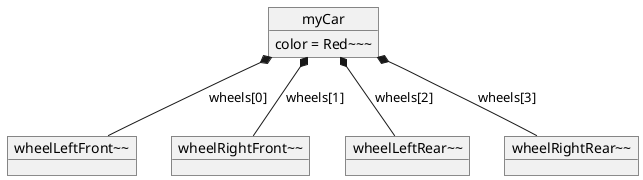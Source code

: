 @startuml

object myCar
myCar : color = Red~~~

object "wheelLeftFront~~" as wheelLeftFront
object "wheelRightFront~~" as wheelRightFront
object "wheelLeftRear~~" as wheelLeftRear
object "wheelRightRear~~" as wheelRightRear

myCar *-- wheelLeftFront : wheels[0]
myCar *-- wheelRightFront : wheels[1]
myCar *-- wheelLeftRear : wheels[2]
myCar *-- wheelRightRear : wheels[3]

@enduml
